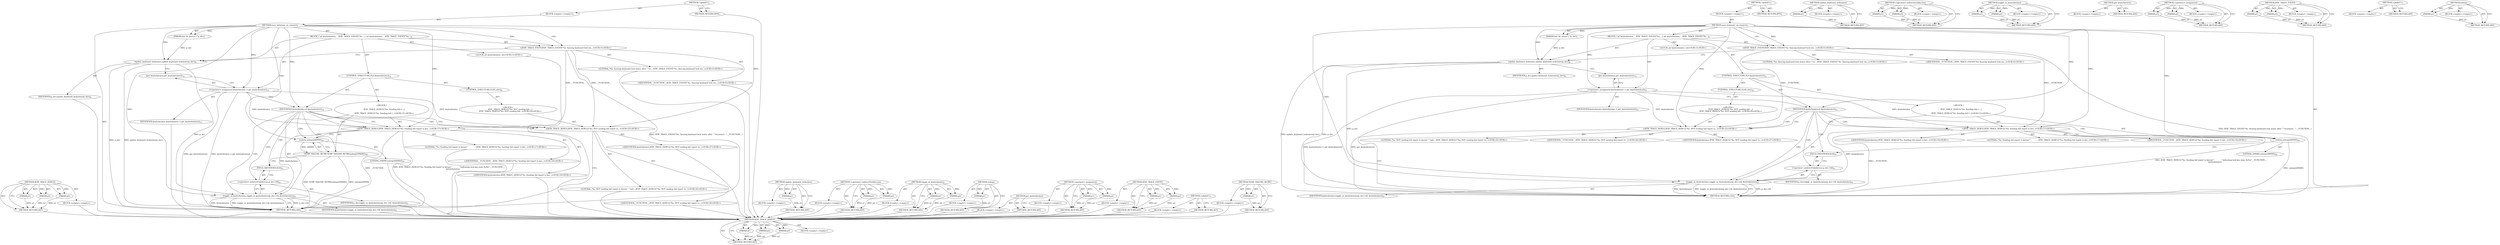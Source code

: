 digraph "TEMP_FAILURE_RETRY" {
vulnerable_82 [label=<(METHOD,BTIF_TRACE_DEBUG)>];
vulnerable_83 [label=<(PARAM,p1)>];
vulnerable_84 [label=<(PARAM,p2)>];
vulnerable_85 [label=<(PARAM,p3)>];
vulnerable_86 [label=<(BLOCK,&lt;empty&gt;,&lt;empty&gt;)>];
vulnerable_87 [label=<(METHOD_RETURN,ANY)>];
vulnerable_6 [label=<(METHOD,&lt;global&gt;)<SUB>1</SUB>>];
vulnerable_7 [label=<(BLOCK,&lt;empty&gt;,&lt;empty&gt;)<SUB>1</SUB>>];
vulnerable_8 [label=<(METHOD,sync_lockstate_on_connect)<SUB>1</SUB>>];
vulnerable_9 [label=<(PARAM,btif_hh_device_t *p_dev)<SUB>1</SUB>>];
vulnerable_10 [label=<(BLOCK,{
 int keylockstates;

    BTIF_TRACE_EVENT(&quot;%s...,{
 int keylockstates;

    BTIF_TRACE_EVENT(&quot;%s...)<SUB>2</SUB>>];
vulnerable_11 [label="<(LOCAL,int keylockstates: int)<SUB>3</SUB>>"];
vulnerable_12 [label="<(BTIF_TRACE_EVENT,BTIF_TRACE_EVENT(&quot;%s: Syncing keyboard lock sta...)<SUB>5</SUB>>"];
vulnerable_13 [label="<(LITERAL,&quot;%s: Syncing keyboard lock states after &quot;\
 &quot;re...,BTIF_TRACE_EVENT(&quot;%s: Syncing keyboard lock sta...)<SUB>5</SUB>>"];
vulnerable_14 [label="<(IDENTIFIER,__FUNCTION__,BTIF_TRACE_EVENT(&quot;%s: Syncing keyboard lock sta...)<SUB>6</SUB>>"];
vulnerable_15 [label=<(update_keyboard_lockstates,update_keyboard_lockstates(p_dev))<SUB>8</SUB>>];
vulnerable_16 [label=<(IDENTIFIER,p_dev,update_keyboard_lockstates(p_dev))<SUB>8</SUB>>];
vulnerable_17 [label=<(&lt;operator&gt;.assignment,keylockstates = get_keylockstates())<SUB>13</SUB>>];
vulnerable_18 [label=<(IDENTIFIER,keylockstates,keylockstates = get_keylockstates())<SUB>13</SUB>>];
vulnerable_19 [label=<(get_keylockstates,get_keylockstates())<SUB>13</SUB>>];
vulnerable_20 [label=<(CONTROL_STRUCTURE,IF,if (keylockstates))<SUB>14</SUB>>];
vulnerable_21 [label=<(IDENTIFIER,keylockstates,if (keylockstates))<SUB>14</SUB>>];
vulnerable_22 [label="<(BLOCK,{

         BTIF_TRACE_DEBUG(&quot;%s: Sending hid r...,{

         BTIF_TRACE_DEBUG(&quot;%s: Sending hid r...)<SUB>15</SUB>>"];
vulnerable_23 [label="<(BTIF_TRACE_DEBUG,BTIF_TRACE_DEBUG(&quot;%s: Sending hid report to ker...)<SUB>17</SUB>>"];
vulnerable_24 [label="<(LITERAL,&quot;%s: Sending hid report to kernel &quot;\
          ...,BTIF_TRACE_DEBUG(&quot;%s: Sending hid report to ker...)<SUB>17</SUB>>"];
vulnerable_25 [label="<(IDENTIFIER,__FUNCTION__,BTIF_TRACE_DEBUG(&quot;%s: Sending hid report to ker...)<SUB>18</SUB>>"];
vulnerable_26 [label="<(IDENTIFIER,keylockstates,BTIF_TRACE_DEBUG(&quot;%s: Sending hid report to ker...)<SUB>19</SUB>>"];
vulnerable_27 [label=<(usleep,usleep(200000))<SUB>20</SUB>>];
vulnerable_28 [label=<(LITERAL,200000,usleep(200000))<SUB>20</SUB>>];
vulnerable_29 [label=<(toggle_os_keylockstates,toggle_os_keylockstates(p_dev-&gt;fd, keylockstates))<SUB>21</SUB>>];
vulnerable_30 [label=<(&lt;operator&gt;.indirectFieldAccess,p_dev-&gt;fd)<SUB>21</SUB>>];
vulnerable_31 [label=<(IDENTIFIER,p_dev,toggle_os_keylockstates(p_dev-&gt;fd, keylockstates))<SUB>21</SUB>>];
vulnerable_32 [label=<(FIELD_IDENTIFIER,fd,fd)<SUB>21</SUB>>];
vulnerable_33 [label=<(IDENTIFIER,keylockstates,toggle_os_keylockstates(p_dev-&gt;fd, keylockstates))<SUB>21</SUB>>];
vulnerable_34 [label=<(CONTROL_STRUCTURE,ELSE,else)<SUB>24</SUB>>];
vulnerable_35 [label="<(BLOCK,{
        BTIF_TRACE_DEBUG(&quot;%s: NOT sending hid...,{
        BTIF_TRACE_DEBUG(&quot;%s: NOT sending hid...)<SUB>24</SUB>>"];
vulnerable_36 [label="<(BTIF_TRACE_DEBUG,BTIF_TRACE_DEBUG(&quot;%s: NOT sending hid report to...)<SUB>25</SUB>>"];
vulnerable_37 [label="<(LITERAL,&quot;%s: NOT sending hid report to kernel &quot;\
 &quot;indi...,BTIF_TRACE_DEBUG(&quot;%s: NOT sending hid report to...)<SUB>25</SUB>>"];
vulnerable_38 [label="<(IDENTIFIER,__FUNCTION__,BTIF_TRACE_DEBUG(&quot;%s: NOT sending hid report to...)<SUB>26</SUB>>"];
vulnerable_39 [label="<(IDENTIFIER,keylockstates,BTIF_TRACE_DEBUG(&quot;%s: NOT sending hid report to...)<SUB>27</SUB>>"];
vulnerable_40 [label=<(METHOD_RETURN,void)<SUB>1</SUB>>];
vulnerable_42 [label=<(METHOD_RETURN,ANY)<SUB>1</SUB>>];
vulnerable_70 [label=<(METHOD,update_keyboard_lockstates)>];
vulnerable_71 [label=<(PARAM,p1)>];
vulnerable_72 [label=<(BLOCK,&lt;empty&gt;,&lt;empty&gt;)>];
vulnerable_73 [label=<(METHOD_RETURN,ANY)>];
vulnerable_97 [label=<(METHOD,&lt;operator&gt;.indirectFieldAccess)>];
vulnerable_98 [label=<(PARAM,p1)>];
vulnerable_99 [label=<(PARAM,p2)>];
vulnerable_100 [label=<(BLOCK,&lt;empty&gt;,&lt;empty&gt;)>];
vulnerable_101 [label=<(METHOD_RETURN,ANY)>];
vulnerable_92 [label=<(METHOD,toggle_os_keylockstates)>];
vulnerable_93 [label=<(PARAM,p1)>];
vulnerable_94 [label=<(PARAM,p2)>];
vulnerable_95 [label=<(BLOCK,&lt;empty&gt;,&lt;empty&gt;)>];
vulnerable_96 [label=<(METHOD_RETURN,ANY)>];
vulnerable_79 [label=<(METHOD,get_keylockstates)>];
vulnerable_80 [label=<(BLOCK,&lt;empty&gt;,&lt;empty&gt;)>];
vulnerable_81 [label=<(METHOD_RETURN,ANY)>];
vulnerable_74 [label=<(METHOD,&lt;operator&gt;.assignment)>];
vulnerable_75 [label=<(PARAM,p1)>];
vulnerable_76 [label=<(PARAM,p2)>];
vulnerable_77 [label=<(BLOCK,&lt;empty&gt;,&lt;empty&gt;)>];
vulnerable_78 [label=<(METHOD_RETURN,ANY)>];
vulnerable_65 [label=<(METHOD,BTIF_TRACE_EVENT)>];
vulnerable_66 [label=<(PARAM,p1)>];
vulnerable_67 [label=<(PARAM,p2)>];
vulnerable_68 [label=<(BLOCK,&lt;empty&gt;,&lt;empty&gt;)>];
vulnerable_69 [label=<(METHOD_RETURN,ANY)>];
vulnerable_59 [label=<(METHOD,&lt;global&gt;)<SUB>1</SUB>>];
vulnerable_60 [label=<(BLOCK,&lt;empty&gt;,&lt;empty&gt;)>];
vulnerable_61 [label=<(METHOD_RETURN,ANY)>];
vulnerable_88 [label=<(METHOD,usleep)>];
vulnerable_89 [label=<(PARAM,p1)>];
vulnerable_90 [label=<(BLOCK,&lt;empty&gt;,&lt;empty&gt;)>];
vulnerable_91 [label=<(METHOD_RETURN,ANY)>];
fixed_83 [label=<(METHOD,BTIF_TRACE_DEBUG)>];
fixed_84 [label=<(PARAM,p1)>];
fixed_85 [label=<(PARAM,p2)>];
fixed_86 [label=<(PARAM,p3)>];
fixed_87 [label=<(BLOCK,&lt;empty&gt;,&lt;empty&gt;)>];
fixed_88 [label=<(METHOD_RETURN,ANY)>];
fixed_6 [label=<(METHOD,&lt;global&gt;)<SUB>1</SUB>>];
fixed_7 [label=<(BLOCK,&lt;empty&gt;,&lt;empty&gt;)<SUB>1</SUB>>];
fixed_8 [label=<(METHOD,sync_lockstate_on_connect)<SUB>1</SUB>>];
fixed_9 [label=<(PARAM,btif_hh_device_t *p_dev)<SUB>1</SUB>>];
fixed_10 [label=<(BLOCK,{
 int keylockstates;

    BTIF_TRACE_EVENT(&quot;%s...,{
 int keylockstates;

    BTIF_TRACE_EVENT(&quot;%s...)<SUB>2</SUB>>];
fixed_11 [label="<(LOCAL,int keylockstates: int)<SUB>3</SUB>>"];
fixed_12 [label="<(BTIF_TRACE_EVENT,BTIF_TRACE_EVENT(&quot;%s: Syncing keyboard lock sta...)<SUB>5</SUB>>"];
fixed_13 [label="<(LITERAL,&quot;%s: Syncing keyboard lock states after &quot;\
 &quot;re...,BTIF_TRACE_EVENT(&quot;%s: Syncing keyboard lock sta...)<SUB>5</SUB>>"];
fixed_14 [label="<(IDENTIFIER,__FUNCTION__,BTIF_TRACE_EVENT(&quot;%s: Syncing keyboard lock sta...)<SUB>6</SUB>>"];
fixed_15 [label=<(update_keyboard_lockstates,update_keyboard_lockstates(p_dev))<SUB>8</SUB>>];
fixed_16 [label=<(IDENTIFIER,p_dev,update_keyboard_lockstates(p_dev))<SUB>8</SUB>>];
fixed_17 [label=<(&lt;operator&gt;.assignment,keylockstates = get_keylockstates())<SUB>13</SUB>>];
fixed_18 [label=<(IDENTIFIER,keylockstates,keylockstates = get_keylockstates())<SUB>13</SUB>>];
fixed_19 [label=<(get_keylockstates,get_keylockstates())<SUB>13</SUB>>];
fixed_20 [label=<(CONTROL_STRUCTURE,IF,if (keylockstates))<SUB>14</SUB>>];
fixed_21 [label=<(IDENTIFIER,keylockstates,if (keylockstates))<SUB>14</SUB>>];
fixed_22 [label="<(BLOCK,{

         BTIF_TRACE_DEBUG(&quot;%s: Sending hid r...,{

         BTIF_TRACE_DEBUG(&quot;%s: Sending hid r...)<SUB>15</SUB>>"];
fixed_23 [label="<(BTIF_TRACE_DEBUG,BTIF_TRACE_DEBUG(&quot;%s: Sending hid report to ker...)<SUB>17</SUB>>"];
fixed_24 [label="<(LITERAL,&quot;%s: Sending hid report to kernel &quot;\
          ...,BTIF_TRACE_DEBUG(&quot;%s: Sending hid report to ker...)<SUB>17</SUB>>"];
fixed_25 [label="<(IDENTIFIER,__FUNCTION__,BTIF_TRACE_DEBUG(&quot;%s: Sending hid report to ker...)<SUB>18</SUB>>"];
fixed_26 [label="<(IDENTIFIER,keylockstates,BTIF_TRACE_DEBUG(&quot;%s: Sending hid report to ker...)<SUB>19</SUB>>"];
fixed_27 [label=<(TEMP_FAILURE_RETRY,TEMP_FAILURE_RETRY(usleep(200000)))<SUB>20</SUB>>];
fixed_28 [label=<(usleep,usleep(200000))<SUB>20</SUB>>];
fixed_29 [label=<(LITERAL,200000,usleep(200000))<SUB>20</SUB>>];
fixed_30 [label=<(toggle_os_keylockstates,toggle_os_keylockstates(p_dev-&gt;fd, keylockstates))<SUB>21</SUB>>];
fixed_31 [label=<(&lt;operator&gt;.indirectFieldAccess,p_dev-&gt;fd)<SUB>21</SUB>>];
fixed_32 [label=<(IDENTIFIER,p_dev,toggle_os_keylockstates(p_dev-&gt;fd, keylockstates))<SUB>21</SUB>>];
fixed_33 [label=<(FIELD_IDENTIFIER,fd,fd)<SUB>21</SUB>>];
fixed_34 [label=<(IDENTIFIER,keylockstates,toggle_os_keylockstates(p_dev-&gt;fd, keylockstates))<SUB>21</SUB>>];
fixed_35 [label=<(CONTROL_STRUCTURE,ELSE,else)<SUB>24</SUB>>];
fixed_36 [label="<(BLOCK,{
        BTIF_TRACE_DEBUG(&quot;%s: NOT sending hid...,{
        BTIF_TRACE_DEBUG(&quot;%s: NOT sending hid...)<SUB>24</SUB>>"];
fixed_37 [label="<(BTIF_TRACE_DEBUG,BTIF_TRACE_DEBUG(&quot;%s: NOT sending hid report to...)<SUB>25</SUB>>"];
fixed_38 [label="<(LITERAL,&quot;%s: NOT sending hid report to kernel &quot;\
 &quot;indi...,BTIF_TRACE_DEBUG(&quot;%s: NOT sending hid report to...)<SUB>25</SUB>>"];
fixed_39 [label="<(IDENTIFIER,__FUNCTION__,BTIF_TRACE_DEBUG(&quot;%s: NOT sending hid report to...)<SUB>26</SUB>>"];
fixed_40 [label="<(IDENTIFIER,keylockstates,BTIF_TRACE_DEBUG(&quot;%s: NOT sending hid report to...)<SUB>27</SUB>>"];
fixed_41 [label=<(METHOD_RETURN,void)<SUB>1</SUB>>];
fixed_43 [label=<(METHOD_RETURN,ANY)<SUB>1</SUB>>];
fixed_71 [label=<(METHOD,update_keyboard_lockstates)>];
fixed_72 [label=<(PARAM,p1)>];
fixed_73 [label=<(BLOCK,&lt;empty&gt;,&lt;empty&gt;)>];
fixed_74 [label=<(METHOD_RETURN,ANY)>];
fixed_102 [label=<(METHOD,&lt;operator&gt;.indirectFieldAccess)>];
fixed_103 [label=<(PARAM,p1)>];
fixed_104 [label=<(PARAM,p2)>];
fixed_105 [label=<(BLOCK,&lt;empty&gt;,&lt;empty&gt;)>];
fixed_106 [label=<(METHOD_RETURN,ANY)>];
fixed_97 [label=<(METHOD,toggle_os_keylockstates)>];
fixed_98 [label=<(PARAM,p1)>];
fixed_99 [label=<(PARAM,p2)>];
fixed_100 [label=<(BLOCK,&lt;empty&gt;,&lt;empty&gt;)>];
fixed_101 [label=<(METHOD_RETURN,ANY)>];
fixed_93 [label=<(METHOD,usleep)>];
fixed_94 [label=<(PARAM,p1)>];
fixed_95 [label=<(BLOCK,&lt;empty&gt;,&lt;empty&gt;)>];
fixed_96 [label=<(METHOD_RETURN,ANY)>];
fixed_80 [label=<(METHOD,get_keylockstates)>];
fixed_81 [label=<(BLOCK,&lt;empty&gt;,&lt;empty&gt;)>];
fixed_82 [label=<(METHOD_RETURN,ANY)>];
fixed_75 [label=<(METHOD,&lt;operator&gt;.assignment)>];
fixed_76 [label=<(PARAM,p1)>];
fixed_77 [label=<(PARAM,p2)>];
fixed_78 [label=<(BLOCK,&lt;empty&gt;,&lt;empty&gt;)>];
fixed_79 [label=<(METHOD_RETURN,ANY)>];
fixed_66 [label=<(METHOD,BTIF_TRACE_EVENT)>];
fixed_67 [label=<(PARAM,p1)>];
fixed_68 [label=<(PARAM,p2)>];
fixed_69 [label=<(BLOCK,&lt;empty&gt;,&lt;empty&gt;)>];
fixed_70 [label=<(METHOD_RETURN,ANY)>];
fixed_60 [label=<(METHOD,&lt;global&gt;)<SUB>1</SUB>>];
fixed_61 [label=<(BLOCK,&lt;empty&gt;,&lt;empty&gt;)>];
fixed_62 [label=<(METHOD_RETURN,ANY)>];
fixed_89 [label=<(METHOD,TEMP_FAILURE_RETRY)>];
fixed_90 [label=<(PARAM,p1)>];
fixed_91 [label=<(BLOCK,&lt;empty&gt;,&lt;empty&gt;)>];
fixed_92 [label=<(METHOD_RETURN,ANY)>];
vulnerable_82 -> vulnerable_83  [key=0, label="AST: "];
vulnerable_82 -> vulnerable_83  [key=1, label="DDG: "];
vulnerable_82 -> vulnerable_86  [key=0, label="AST: "];
vulnerable_82 -> vulnerable_84  [key=0, label="AST: "];
vulnerable_82 -> vulnerable_84  [key=1, label="DDG: "];
vulnerable_82 -> vulnerable_87  [key=0, label="AST: "];
vulnerable_82 -> vulnerable_87  [key=1, label="CFG: "];
vulnerable_82 -> vulnerable_85  [key=0, label="AST: "];
vulnerable_82 -> vulnerable_85  [key=1, label="DDG: "];
vulnerable_83 -> vulnerable_87  [key=0, label="DDG: p1"];
vulnerable_84 -> vulnerable_87  [key=0, label="DDG: p2"];
vulnerable_85 -> vulnerable_87  [key=0, label="DDG: p3"];
vulnerable_6 -> vulnerable_7  [key=0, label="AST: "];
vulnerable_6 -> vulnerable_42  [key=0, label="AST: "];
vulnerable_6 -> vulnerable_42  [key=1, label="CFG: "];
vulnerable_7 -> vulnerable_8  [key=0, label="AST: "];
vulnerable_8 -> vulnerable_9  [key=0, label="AST: "];
vulnerable_8 -> vulnerable_9  [key=1, label="DDG: "];
vulnerable_8 -> vulnerable_10  [key=0, label="AST: "];
vulnerable_8 -> vulnerable_40  [key=0, label="AST: "];
vulnerable_8 -> vulnerable_12  [key=0, label="CFG: "];
vulnerable_8 -> vulnerable_12  [key=1, label="DDG: "];
vulnerable_8 -> vulnerable_17  [key=0, label="DDG: "];
vulnerable_8 -> vulnerable_15  [key=0, label="DDG: "];
vulnerable_8 -> vulnerable_21  [key=0, label="DDG: "];
vulnerable_8 -> vulnerable_23  [key=0, label="DDG: "];
vulnerable_8 -> vulnerable_27  [key=0, label="DDG: "];
vulnerable_8 -> vulnerable_29  [key=0, label="DDG: "];
vulnerable_8 -> vulnerable_36  [key=0, label="DDG: "];
vulnerable_9 -> vulnerable_15  [key=0, label="DDG: p_dev"];
vulnerable_10 -> vulnerable_11  [key=0, label="AST: "];
vulnerable_10 -> vulnerable_12  [key=0, label="AST: "];
vulnerable_10 -> vulnerable_15  [key=0, label="AST: "];
vulnerable_10 -> vulnerable_17  [key=0, label="AST: "];
vulnerable_10 -> vulnerable_20  [key=0, label="AST: "];
vulnerable_12 -> vulnerable_13  [key=0, label="AST: "];
vulnerable_12 -> vulnerable_14  [key=0, label="AST: "];
vulnerable_12 -> vulnerable_15  [key=0, label="CFG: "];
vulnerable_12 -> vulnerable_40  [key=0, label="DDG: BTIF_TRACE_EVENT(&quot;%s: Syncing keyboard lock states after &quot;\
 &quot;reconnect...&quot;,__FUNCTION__)"];
vulnerable_12 -> vulnerable_23  [key=0, label="DDG: __FUNCTION__"];
vulnerable_12 -> vulnerable_36  [key=0, label="DDG: __FUNCTION__"];
vulnerable_15 -> vulnerable_16  [key=0, label="AST: "];
vulnerable_15 -> vulnerable_19  [key=0, label="CFG: "];
vulnerable_15 -> vulnerable_40  [key=0, label="DDG: p_dev"];
vulnerable_15 -> vulnerable_40  [key=1, label="DDG: update_keyboard_lockstates(p_dev)"];
vulnerable_15 -> vulnerable_29  [key=0, label="DDG: p_dev"];
vulnerable_17 -> vulnerable_18  [key=0, label="AST: "];
vulnerable_17 -> vulnerable_19  [key=0, label="AST: "];
vulnerable_17 -> vulnerable_21  [key=0, label="CFG: "];
vulnerable_17 -> vulnerable_40  [key=0, label="DDG: get_keylockstates()"];
vulnerable_17 -> vulnerable_40  [key=1, label="DDG: keylockstates = get_keylockstates()"];
vulnerable_17 -> vulnerable_23  [key=0, label="DDG: keylockstates"];
vulnerable_17 -> vulnerable_36  [key=0, label="DDG: keylockstates"];
vulnerable_19 -> vulnerable_17  [key=0, label="CFG: "];
vulnerable_20 -> vulnerable_21  [key=0, label="AST: "];
vulnerable_20 -> vulnerable_22  [key=0, label="AST: "];
vulnerable_20 -> vulnerable_34  [key=0, label="AST: "];
vulnerable_21 -> vulnerable_23  [key=0, label="CFG: "];
vulnerable_21 -> vulnerable_23  [key=1, label="CDG: "];
vulnerable_21 -> vulnerable_36  [key=0, label="CFG: "];
vulnerable_21 -> vulnerable_36  [key=1, label="CDG: "];
vulnerable_21 -> vulnerable_30  [key=0, label="CDG: "];
vulnerable_21 -> vulnerable_29  [key=0, label="CDG: "];
vulnerable_21 -> vulnerable_32  [key=0, label="CDG: "];
vulnerable_21 -> vulnerable_27  [key=0, label="CDG: "];
vulnerable_22 -> vulnerable_23  [key=0, label="AST: "];
vulnerable_22 -> vulnerable_27  [key=0, label="AST: "];
vulnerable_22 -> vulnerable_29  [key=0, label="AST: "];
vulnerable_23 -> vulnerable_24  [key=0, label="AST: "];
vulnerable_23 -> vulnerable_25  [key=0, label="AST: "];
vulnerable_23 -> vulnerable_26  [key=0, label="AST: "];
vulnerable_23 -> vulnerable_27  [key=0, label="CFG: "];
vulnerable_23 -> vulnerable_40  [key=0, label="DDG: __FUNCTION__"];
vulnerable_23 -> vulnerable_40  [key=1, label="DDG: BTIF_TRACE_DEBUG(&quot;%s: Sending hid report to kernel &quot;\
             &quot;indicating lock key state 0x%x&quot;,__FUNCTION__,
             keylockstates)"];
vulnerable_23 -> vulnerable_29  [key=0, label="DDG: keylockstates"];
vulnerable_27 -> vulnerable_28  [key=0, label="AST: "];
vulnerable_27 -> vulnerable_32  [key=0, label="CFG: "];
vulnerable_27 -> vulnerable_40  [key=0, label="DDG: usleep(200000)"];
vulnerable_29 -> vulnerable_30  [key=0, label="AST: "];
vulnerable_29 -> vulnerable_33  [key=0, label="AST: "];
vulnerable_29 -> vulnerable_40  [key=0, label="CFG: "];
vulnerable_29 -> vulnerable_40  [key=1, label="DDG: p_dev-&gt;fd"];
vulnerable_29 -> vulnerable_40  [key=2, label="DDG: keylockstates"];
vulnerable_29 -> vulnerable_40  [key=3, label="DDG: toggle_os_keylockstates(p_dev-&gt;fd, keylockstates)"];
vulnerable_30 -> vulnerable_31  [key=0, label="AST: "];
vulnerable_30 -> vulnerable_32  [key=0, label="AST: "];
vulnerable_30 -> vulnerable_29  [key=0, label="CFG: "];
vulnerable_32 -> vulnerable_30  [key=0, label="CFG: "];
vulnerable_34 -> vulnerable_35  [key=0, label="AST: "];
vulnerable_35 -> vulnerable_36  [key=0, label="AST: "];
vulnerable_36 -> vulnerable_37  [key=0, label="AST: "];
vulnerable_36 -> vulnerable_38  [key=0, label="AST: "];
vulnerable_36 -> vulnerable_39  [key=0, label="AST: "];
vulnerable_36 -> vulnerable_40  [key=0, label="CFG: "];
vulnerable_70 -> vulnerable_71  [key=0, label="AST: "];
vulnerable_70 -> vulnerable_71  [key=1, label="DDG: "];
vulnerable_70 -> vulnerable_72  [key=0, label="AST: "];
vulnerable_70 -> vulnerable_73  [key=0, label="AST: "];
vulnerable_70 -> vulnerable_73  [key=1, label="CFG: "];
vulnerable_71 -> vulnerable_73  [key=0, label="DDG: p1"];
vulnerable_97 -> vulnerable_98  [key=0, label="AST: "];
vulnerable_97 -> vulnerable_98  [key=1, label="DDG: "];
vulnerable_97 -> vulnerable_100  [key=0, label="AST: "];
vulnerable_97 -> vulnerable_99  [key=0, label="AST: "];
vulnerable_97 -> vulnerable_99  [key=1, label="DDG: "];
vulnerable_97 -> vulnerable_101  [key=0, label="AST: "];
vulnerable_97 -> vulnerable_101  [key=1, label="CFG: "];
vulnerable_98 -> vulnerable_101  [key=0, label="DDG: p1"];
vulnerable_99 -> vulnerable_101  [key=0, label="DDG: p2"];
vulnerable_92 -> vulnerable_93  [key=0, label="AST: "];
vulnerable_92 -> vulnerable_93  [key=1, label="DDG: "];
vulnerable_92 -> vulnerable_95  [key=0, label="AST: "];
vulnerable_92 -> vulnerable_94  [key=0, label="AST: "];
vulnerable_92 -> vulnerable_94  [key=1, label="DDG: "];
vulnerable_92 -> vulnerable_96  [key=0, label="AST: "];
vulnerable_92 -> vulnerable_96  [key=1, label="CFG: "];
vulnerable_93 -> vulnerable_96  [key=0, label="DDG: p1"];
vulnerable_94 -> vulnerable_96  [key=0, label="DDG: p2"];
vulnerable_79 -> vulnerable_80  [key=0, label="AST: "];
vulnerable_79 -> vulnerable_81  [key=0, label="AST: "];
vulnerable_79 -> vulnerable_81  [key=1, label="CFG: "];
vulnerable_74 -> vulnerable_75  [key=0, label="AST: "];
vulnerable_74 -> vulnerable_75  [key=1, label="DDG: "];
vulnerable_74 -> vulnerable_77  [key=0, label="AST: "];
vulnerable_74 -> vulnerable_76  [key=0, label="AST: "];
vulnerable_74 -> vulnerable_76  [key=1, label="DDG: "];
vulnerable_74 -> vulnerable_78  [key=0, label="AST: "];
vulnerable_74 -> vulnerable_78  [key=1, label="CFG: "];
vulnerable_75 -> vulnerable_78  [key=0, label="DDG: p1"];
vulnerable_76 -> vulnerable_78  [key=0, label="DDG: p2"];
vulnerable_65 -> vulnerable_66  [key=0, label="AST: "];
vulnerable_65 -> vulnerable_66  [key=1, label="DDG: "];
vulnerable_65 -> vulnerable_68  [key=0, label="AST: "];
vulnerable_65 -> vulnerable_67  [key=0, label="AST: "];
vulnerable_65 -> vulnerable_67  [key=1, label="DDG: "];
vulnerable_65 -> vulnerable_69  [key=0, label="AST: "];
vulnerable_65 -> vulnerable_69  [key=1, label="CFG: "];
vulnerable_66 -> vulnerable_69  [key=0, label="DDG: p1"];
vulnerable_67 -> vulnerable_69  [key=0, label="DDG: p2"];
vulnerable_59 -> vulnerable_60  [key=0, label="AST: "];
vulnerable_59 -> vulnerable_61  [key=0, label="AST: "];
vulnerable_59 -> vulnerable_61  [key=1, label="CFG: "];
vulnerable_88 -> vulnerable_89  [key=0, label="AST: "];
vulnerable_88 -> vulnerable_89  [key=1, label="DDG: "];
vulnerable_88 -> vulnerable_90  [key=0, label="AST: "];
vulnerable_88 -> vulnerable_91  [key=0, label="AST: "];
vulnerable_88 -> vulnerable_91  [key=1, label="CFG: "];
vulnerable_89 -> vulnerable_91  [key=0, label="DDG: p1"];
fixed_83 -> fixed_84  [key=0, label="AST: "];
fixed_83 -> fixed_84  [key=1, label="DDG: "];
fixed_83 -> fixed_87  [key=0, label="AST: "];
fixed_83 -> fixed_85  [key=0, label="AST: "];
fixed_83 -> fixed_85  [key=1, label="DDG: "];
fixed_83 -> fixed_88  [key=0, label="AST: "];
fixed_83 -> fixed_88  [key=1, label="CFG: "];
fixed_83 -> fixed_86  [key=0, label="AST: "];
fixed_83 -> fixed_86  [key=1, label="DDG: "];
fixed_84 -> fixed_88  [key=0, label="DDG: p1"];
fixed_85 -> fixed_88  [key=0, label="DDG: p2"];
fixed_86 -> fixed_88  [key=0, label="DDG: p3"];
fixed_87 -> vulnerable_82  [key=0];
fixed_88 -> vulnerable_82  [key=0];
fixed_6 -> fixed_7  [key=0, label="AST: "];
fixed_6 -> fixed_43  [key=0, label="AST: "];
fixed_6 -> fixed_43  [key=1, label="CFG: "];
fixed_7 -> fixed_8  [key=0, label="AST: "];
fixed_8 -> fixed_9  [key=0, label="AST: "];
fixed_8 -> fixed_9  [key=1, label="DDG: "];
fixed_8 -> fixed_10  [key=0, label="AST: "];
fixed_8 -> fixed_41  [key=0, label="AST: "];
fixed_8 -> fixed_12  [key=0, label="CFG: "];
fixed_8 -> fixed_12  [key=1, label="DDG: "];
fixed_8 -> fixed_17  [key=0, label="DDG: "];
fixed_8 -> fixed_15  [key=0, label="DDG: "];
fixed_8 -> fixed_21  [key=0, label="DDG: "];
fixed_8 -> fixed_23  [key=0, label="DDG: "];
fixed_8 -> fixed_30  [key=0, label="DDG: "];
fixed_8 -> fixed_28  [key=0, label="DDG: "];
fixed_8 -> fixed_37  [key=0, label="DDG: "];
fixed_9 -> fixed_15  [key=0, label="DDG: p_dev"];
fixed_10 -> fixed_11  [key=0, label="AST: "];
fixed_10 -> fixed_12  [key=0, label="AST: "];
fixed_10 -> fixed_15  [key=0, label="AST: "];
fixed_10 -> fixed_17  [key=0, label="AST: "];
fixed_10 -> fixed_20  [key=0, label="AST: "];
fixed_11 -> vulnerable_82  [key=0];
fixed_12 -> fixed_13  [key=0, label="AST: "];
fixed_12 -> fixed_14  [key=0, label="AST: "];
fixed_12 -> fixed_15  [key=0, label="CFG: "];
fixed_12 -> fixed_41  [key=0, label="DDG: BTIF_TRACE_EVENT(&quot;%s: Syncing keyboard lock states after &quot;\
 &quot;reconnect...&quot;,__FUNCTION__)"];
fixed_12 -> fixed_23  [key=0, label="DDG: __FUNCTION__"];
fixed_12 -> fixed_37  [key=0, label="DDG: __FUNCTION__"];
fixed_13 -> vulnerable_82  [key=0];
fixed_14 -> vulnerable_82  [key=0];
fixed_15 -> fixed_16  [key=0, label="AST: "];
fixed_15 -> fixed_19  [key=0, label="CFG: "];
fixed_15 -> fixed_41  [key=0, label="DDG: p_dev"];
fixed_15 -> fixed_41  [key=1, label="DDG: update_keyboard_lockstates(p_dev)"];
fixed_15 -> fixed_30  [key=0, label="DDG: p_dev"];
fixed_16 -> vulnerable_82  [key=0];
fixed_17 -> fixed_18  [key=0, label="AST: "];
fixed_17 -> fixed_19  [key=0, label="AST: "];
fixed_17 -> fixed_21  [key=0, label="CFG: "];
fixed_17 -> fixed_41  [key=0, label="DDG: get_keylockstates()"];
fixed_17 -> fixed_41  [key=1, label="DDG: keylockstates = get_keylockstates()"];
fixed_17 -> fixed_23  [key=0, label="DDG: keylockstates"];
fixed_17 -> fixed_37  [key=0, label="DDG: keylockstates"];
fixed_18 -> vulnerable_82  [key=0];
fixed_19 -> fixed_17  [key=0, label="CFG: "];
fixed_20 -> fixed_21  [key=0, label="AST: "];
fixed_20 -> fixed_22  [key=0, label="AST: "];
fixed_20 -> fixed_35  [key=0, label="AST: "];
fixed_21 -> fixed_23  [key=0, label="CFG: "];
fixed_21 -> fixed_23  [key=1, label="CDG: "];
fixed_21 -> fixed_37  [key=0, label="CFG: "];
fixed_21 -> fixed_37  [key=1, label="CDG: "];
fixed_21 -> fixed_30  [key=0, label="CDG: "];
fixed_21 -> fixed_33  [key=0, label="CDG: "];
fixed_21 -> fixed_28  [key=0, label="CDG: "];
fixed_21 -> fixed_27  [key=0, label="CDG: "];
fixed_21 -> fixed_31  [key=0, label="CDG: "];
fixed_22 -> fixed_23  [key=0, label="AST: "];
fixed_22 -> fixed_27  [key=0, label="AST: "];
fixed_22 -> fixed_30  [key=0, label="AST: "];
fixed_23 -> fixed_24  [key=0, label="AST: "];
fixed_23 -> fixed_25  [key=0, label="AST: "];
fixed_23 -> fixed_26  [key=0, label="AST: "];
fixed_23 -> fixed_28  [key=0, label="CFG: "];
fixed_23 -> fixed_41  [key=0, label="DDG: __FUNCTION__"];
fixed_23 -> fixed_41  [key=1, label="DDG: BTIF_TRACE_DEBUG(&quot;%s: Sending hid report to kernel &quot;\
             &quot;indicating lock key state 0x%x&quot;,__FUNCTION__,
             keylockstates)"];
fixed_23 -> fixed_30  [key=0, label="DDG: keylockstates"];
fixed_24 -> vulnerable_82  [key=0];
fixed_25 -> vulnerable_82  [key=0];
fixed_26 -> vulnerable_82  [key=0];
fixed_27 -> fixed_28  [key=0, label="AST: "];
fixed_27 -> fixed_33  [key=0, label="CFG: "];
fixed_27 -> fixed_41  [key=0, label="DDG: usleep(200000)"];
fixed_27 -> fixed_41  [key=1, label="DDG: TEMP_FAILURE_RETRY(usleep(200000))"];
fixed_28 -> fixed_29  [key=0, label="AST: "];
fixed_28 -> fixed_27  [key=0, label="CFG: "];
fixed_28 -> fixed_27  [key=1, label="DDG: 200000"];
fixed_29 -> vulnerable_82  [key=0];
fixed_30 -> fixed_31  [key=0, label="AST: "];
fixed_30 -> fixed_34  [key=0, label="AST: "];
fixed_30 -> fixed_41  [key=0, label="CFG: "];
fixed_30 -> fixed_41  [key=1, label="DDG: p_dev-&gt;fd"];
fixed_30 -> fixed_41  [key=2, label="DDG: keylockstates"];
fixed_30 -> fixed_41  [key=3, label="DDG: toggle_os_keylockstates(p_dev-&gt;fd, keylockstates)"];
fixed_31 -> fixed_32  [key=0, label="AST: "];
fixed_31 -> fixed_33  [key=0, label="AST: "];
fixed_31 -> fixed_30  [key=0, label="CFG: "];
fixed_32 -> vulnerable_82  [key=0];
fixed_33 -> fixed_31  [key=0, label="CFG: "];
fixed_34 -> vulnerable_82  [key=0];
fixed_35 -> fixed_36  [key=0, label="AST: "];
fixed_36 -> fixed_37  [key=0, label="AST: "];
fixed_37 -> fixed_38  [key=0, label="AST: "];
fixed_37 -> fixed_39  [key=0, label="AST: "];
fixed_37 -> fixed_40  [key=0, label="AST: "];
fixed_37 -> fixed_41  [key=0, label="CFG: "];
fixed_38 -> vulnerable_82  [key=0];
fixed_39 -> vulnerable_82  [key=0];
fixed_40 -> vulnerable_82  [key=0];
fixed_41 -> vulnerable_82  [key=0];
fixed_43 -> vulnerable_82  [key=0];
fixed_71 -> fixed_72  [key=0, label="AST: "];
fixed_71 -> fixed_72  [key=1, label="DDG: "];
fixed_71 -> fixed_73  [key=0, label="AST: "];
fixed_71 -> fixed_74  [key=0, label="AST: "];
fixed_71 -> fixed_74  [key=1, label="CFG: "];
fixed_72 -> fixed_74  [key=0, label="DDG: p1"];
fixed_73 -> vulnerable_82  [key=0];
fixed_74 -> vulnerable_82  [key=0];
fixed_102 -> fixed_103  [key=0, label="AST: "];
fixed_102 -> fixed_103  [key=1, label="DDG: "];
fixed_102 -> fixed_105  [key=0, label="AST: "];
fixed_102 -> fixed_104  [key=0, label="AST: "];
fixed_102 -> fixed_104  [key=1, label="DDG: "];
fixed_102 -> fixed_106  [key=0, label="AST: "];
fixed_102 -> fixed_106  [key=1, label="CFG: "];
fixed_103 -> fixed_106  [key=0, label="DDG: p1"];
fixed_104 -> fixed_106  [key=0, label="DDG: p2"];
fixed_105 -> vulnerable_82  [key=0];
fixed_106 -> vulnerable_82  [key=0];
fixed_97 -> fixed_98  [key=0, label="AST: "];
fixed_97 -> fixed_98  [key=1, label="DDG: "];
fixed_97 -> fixed_100  [key=0, label="AST: "];
fixed_97 -> fixed_99  [key=0, label="AST: "];
fixed_97 -> fixed_99  [key=1, label="DDG: "];
fixed_97 -> fixed_101  [key=0, label="AST: "];
fixed_97 -> fixed_101  [key=1, label="CFG: "];
fixed_98 -> fixed_101  [key=0, label="DDG: p1"];
fixed_99 -> fixed_101  [key=0, label="DDG: p2"];
fixed_100 -> vulnerable_82  [key=0];
fixed_101 -> vulnerable_82  [key=0];
fixed_93 -> fixed_94  [key=0, label="AST: "];
fixed_93 -> fixed_94  [key=1, label="DDG: "];
fixed_93 -> fixed_95  [key=0, label="AST: "];
fixed_93 -> fixed_96  [key=0, label="AST: "];
fixed_93 -> fixed_96  [key=1, label="CFG: "];
fixed_94 -> fixed_96  [key=0, label="DDG: p1"];
fixed_95 -> vulnerable_82  [key=0];
fixed_96 -> vulnerable_82  [key=0];
fixed_80 -> fixed_81  [key=0, label="AST: "];
fixed_80 -> fixed_82  [key=0, label="AST: "];
fixed_80 -> fixed_82  [key=1, label="CFG: "];
fixed_81 -> vulnerable_82  [key=0];
fixed_82 -> vulnerable_82  [key=0];
fixed_75 -> fixed_76  [key=0, label="AST: "];
fixed_75 -> fixed_76  [key=1, label="DDG: "];
fixed_75 -> fixed_78  [key=0, label="AST: "];
fixed_75 -> fixed_77  [key=0, label="AST: "];
fixed_75 -> fixed_77  [key=1, label="DDG: "];
fixed_75 -> fixed_79  [key=0, label="AST: "];
fixed_75 -> fixed_79  [key=1, label="CFG: "];
fixed_76 -> fixed_79  [key=0, label="DDG: p1"];
fixed_77 -> fixed_79  [key=0, label="DDG: p2"];
fixed_78 -> vulnerable_82  [key=0];
fixed_79 -> vulnerable_82  [key=0];
fixed_66 -> fixed_67  [key=0, label="AST: "];
fixed_66 -> fixed_67  [key=1, label="DDG: "];
fixed_66 -> fixed_69  [key=0, label="AST: "];
fixed_66 -> fixed_68  [key=0, label="AST: "];
fixed_66 -> fixed_68  [key=1, label="DDG: "];
fixed_66 -> fixed_70  [key=0, label="AST: "];
fixed_66 -> fixed_70  [key=1, label="CFG: "];
fixed_67 -> fixed_70  [key=0, label="DDG: p1"];
fixed_68 -> fixed_70  [key=0, label="DDG: p2"];
fixed_69 -> vulnerable_82  [key=0];
fixed_70 -> vulnerable_82  [key=0];
fixed_60 -> fixed_61  [key=0, label="AST: "];
fixed_60 -> fixed_62  [key=0, label="AST: "];
fixed_60 -> fixed_62  [key=1, label="CFG: "];
fixed_61 -> vulnerable_82  [key=0];
fixed_62 -> vulnerable_82  [key=0];
fixed_89 -> fixed_90  [key=0, label="AST: "];
fixed_89 -> fixed_90  [key=1, label="DDG: "];
fixed_89 -> fixed_91  [key=0, label="AST: "];
fixed_89 -> fixed_92  [key=0, label="AST: "];
fixed_89 -> fixed_92  [key=1, label="CFG: "];
fixed_90 -> fixed_92  [key=0, label="DDG: p1"];
fixed_91 -> vulnerable_82  [key=0];
fixed_92 -> vulnerable_82  [key=0];
}
